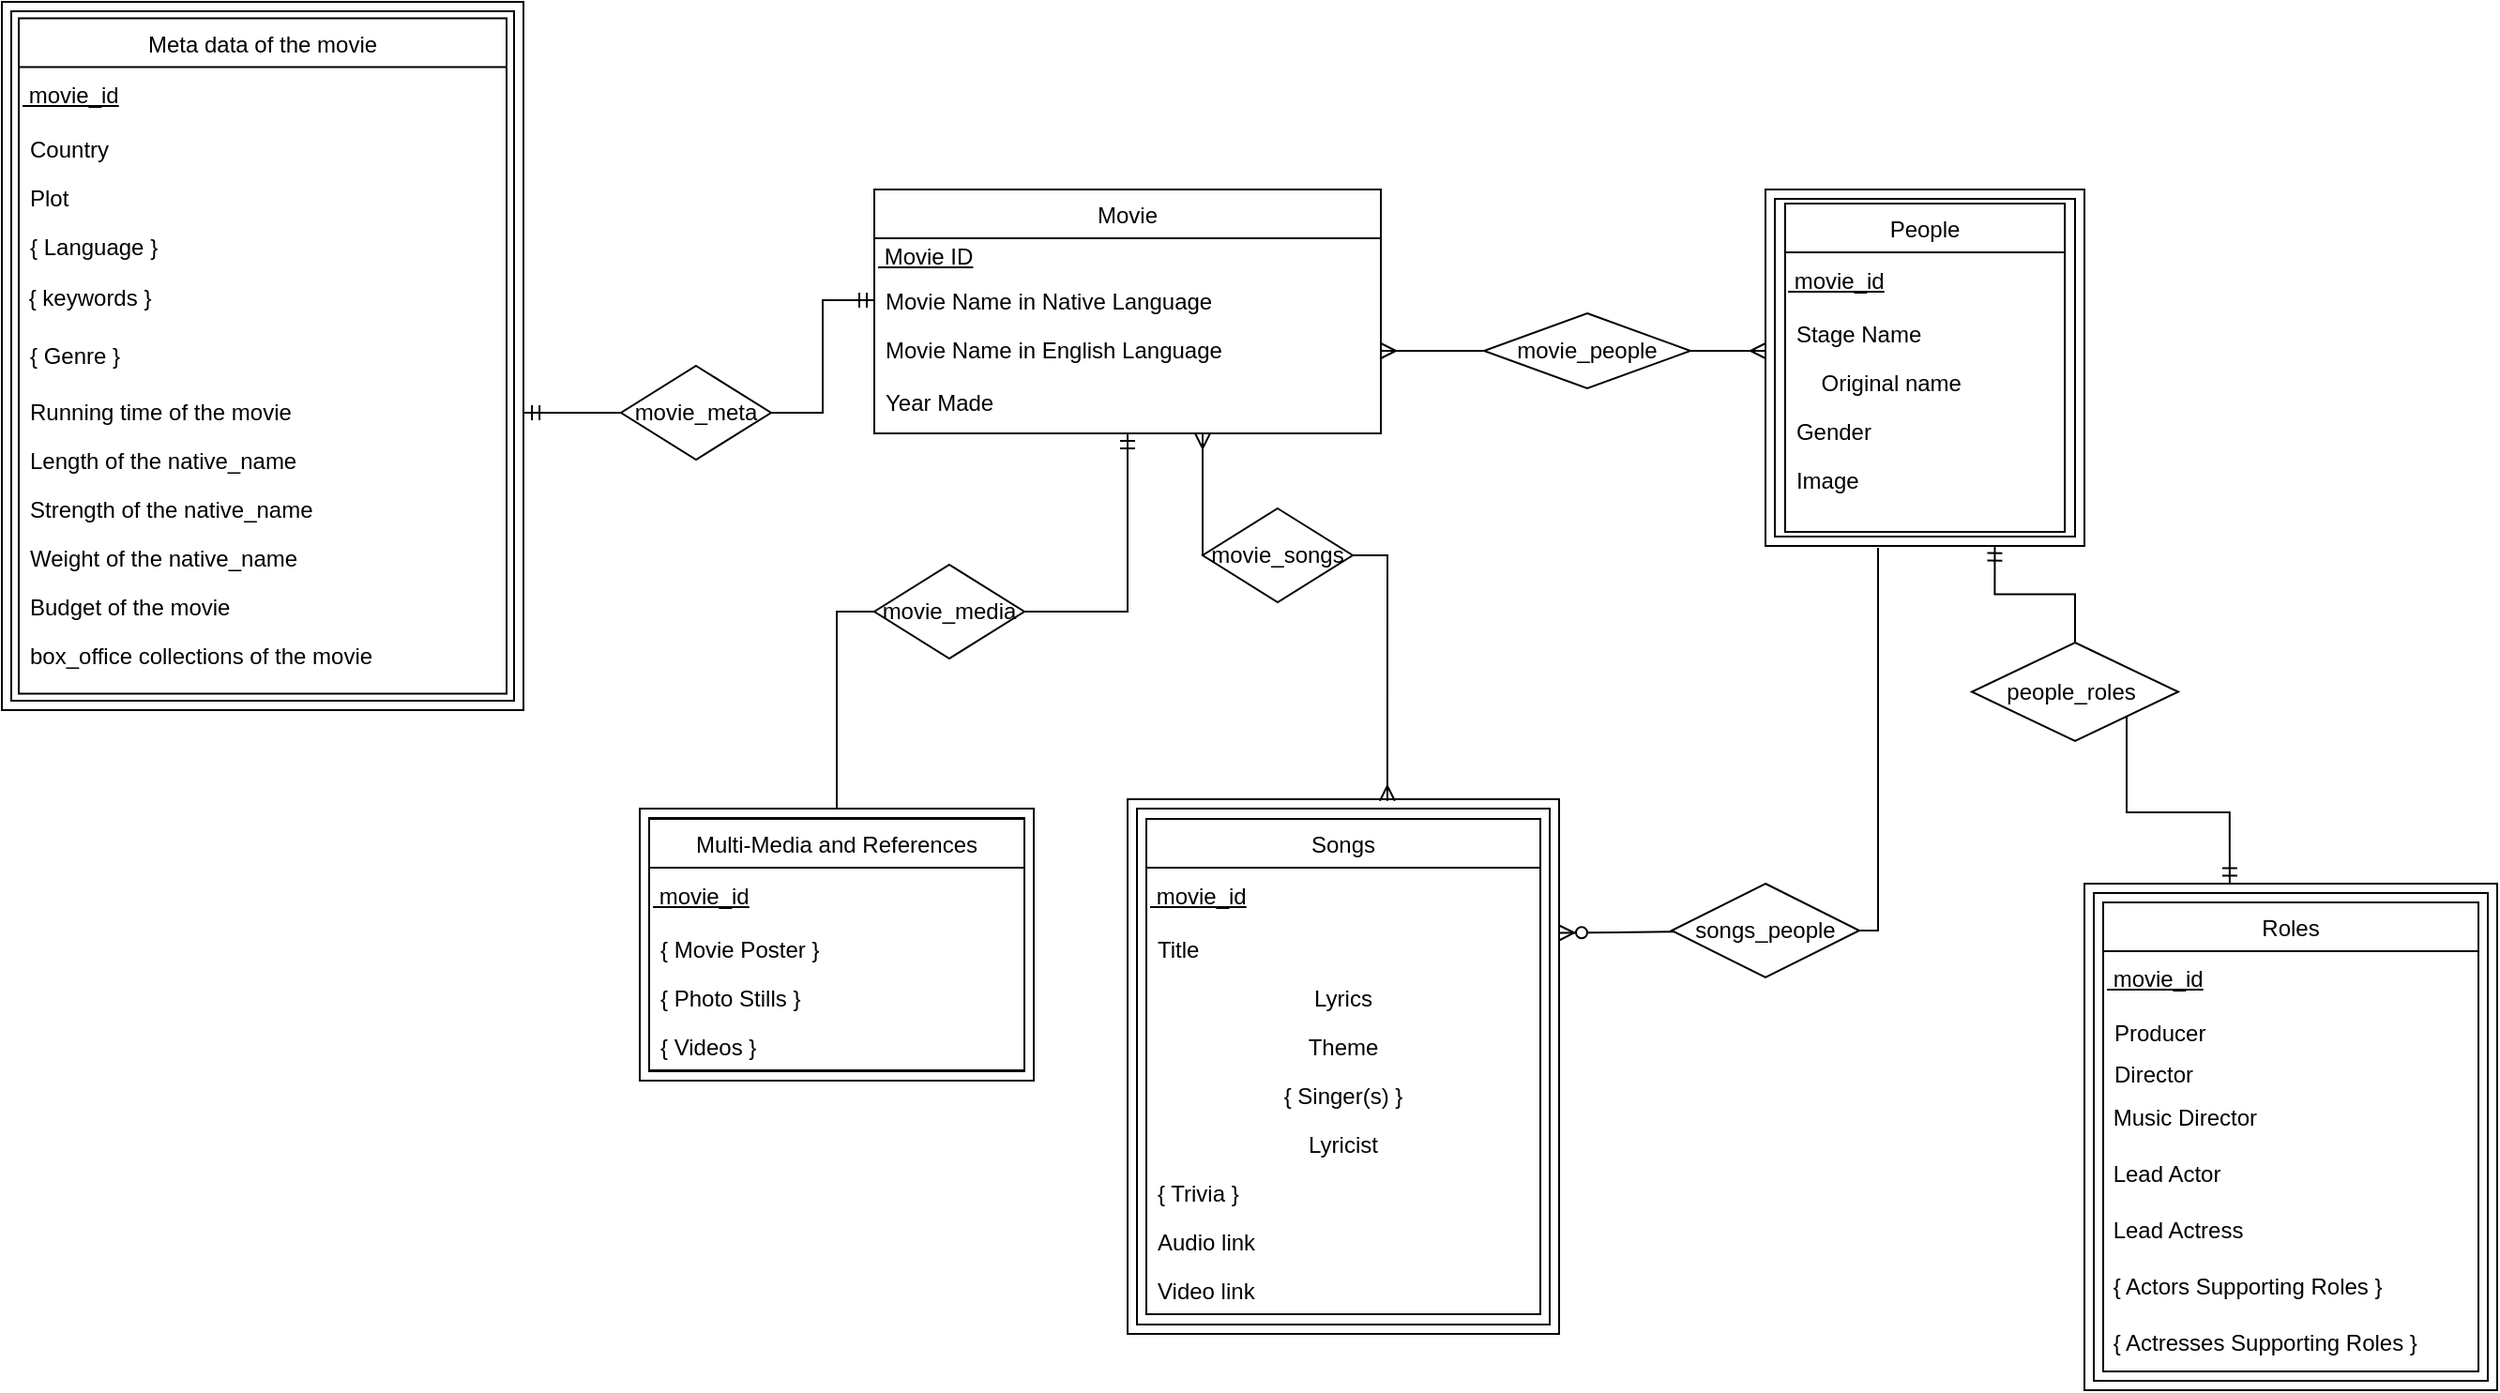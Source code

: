 <mxfile version="15.5.2" type="github">
  <diagram id="gH7Xq4BXge-VO0HLNQAn" name="Page-1">
    <mxGraphModel dx="2194" dy="2258" grid="1" gridSize="10" guides="1" tooltips="1" connect="1" arrows="1" fold="1" page="1" pageScale="1" pageWidth="827" pageHeight="1169" math="0" shadow="0">
      <root>
        <mxCell id="WIyWlLk6GJQsqaUBKTNV-0" />
        <mxCell id="WIyWlLk6GJQsqaUBKTNV-1" parent="WIyWlLk6GJQsqaUBKTNV-0" />
        <mxCell id="1egHC_9BppC4vHc0KnM8-18" value="" style="shape=ext;margin=3;double=1;whiteSpace=wrap;html=1;align=center;strokeColor=default;" parent="WIyWlLk6GJQsqaUBKTNV-1" vertex="1">
          <mxGeometry x="-190" y="-50" width="278" height="377.5" as="geometry" />
        </mxCell>
        <mxCell id="zkfFHV4jXpPFQw0GAbJ--0" value="Movie" style="swimlane;fontStyle=0;align=center;verticalAlign=top;childLayout=stackLayout;horizontal=1;startSize=26;horizontalStack=0;resizeParent=1;resizeLast=0;collapsible=1;marginBottom=0;rounded=0;shadow=0;strokeWidth=1;" parent="WIyWlLk6GJQsqaUBKTNV-1" vertex="1">
          <mxGeometry x="275" y="50" width="270" height="130" as="geometry">
            <mxRectangle x="230" y="140" width="160" height="26" as="alternateBounds" />
          </mxGeometry>
        </mxCell>
        <mxCell id="9_J77zJkFReDCm0pD4ge-1" value="&lt;u&gt;&amp;nbsp;Movie ID&lt;/u&gt;" style="text;html=1;align=left;verticalAlign=middle;resizable=0;points=[];autosize=1;strokeColor=none;fillColor=none;" parent="zkfFHV4jXpPFQw0GAbJ--0" vertex="1">
          <mxGeometry y="26" width="270" height="20" as="geometry" />
        </mxCell>
        <mxCell id="zkfFHV4jXpPFQw0GAbJ--1" value="Movie Name in Native Language" style="text;align=left;verticalAlign=top;spacingLeft=4;spacingRight=4;overflow=hidden;rotatable=0;points=[[0,0.5],[1,0.5]];portConstraint=eastwest;" parent="zkfFHV4jXpPFQw0GAbJ--0" vertex="1">
          <mxGeometry y="46" width="270" height="26" as="geometry" />
        </mxCell>
        <mxCell id="zkfFHV4jXpPFQw0GAbJ--2" value="Movie Name in English Language" style="text;align=left;verticalAlign=top;spacingLeft=4;spacingRight=4;overflow=hidden;rotatable=0;points=[[0,0.5],[1,0.5]];portConstraint=eastwest;rounded=0;shadow=0;html=0;" parent="zkfFHV4jXpPFQw0GAbJ--0" vertex="1">
          <mxGeometry y="72" width="270" height="28" as="geometry" />
        </mxCell>
        <mxCell id="zkfFHV4jXpPFQw0GAbJ--3" value="Year Made" style="text;align=left;verticalAlign=top;spacingLeft=4;spacingRight=4;overflow=hidden;rotatable=0;points=[[0,0.5],[1,0.5]];portConstraint=eastwest;rounded=0;shadow=0;html=0;" parent="zkfFHV4jXpPFQw0GAbJ--0" vertex="1">
          <mxGeometry y="100" width="270" height="26" as="geometry" />
        </mxCell>
        <mxCell id="zkfFHV4jXpPFQw0GAbJ--17" value="Meta data of the movie" style="swimlane;fontStyle=0;align=center;verticalAlign=top;childLayout=stackLayout;horizontal=1;startSize=26;horizontalStack=0;resizeParent=1;resizeLast=0;collapsible=1;marginBottom=0;rounded=0;shadow=0;strokeWidth=1;perimeterSpacing=3;" parent="WIyWlLk6GJQsqaUBKTNV-1" vertex="1">
          <mxGeometry x="-181" y="-41.25" width="260" height="360" as="geometry">
            <mxRectangle x="550" y="140" width="160" height="26" as="alternateBounds" />
          </mxGeometry>
        </mxCell>
        <mxCell id="1egHC_9BppC4vHc0KnM8-0" value="&lt;u&gt;&amp;nbsp;movie_id&lt;/u&gt;" style="text;html=1;strokeColor=none;fillColor=none;align=left;verticalAlign=middle;whiteSpace=wrap;rounded=0;" parent="zkfFHV4jXpPFQw0GAbJ--17" vertex="1">
          <mxGeometry y="26" width="260" height="30" as="geometry" />
        </mxCell>
        <mxCell id="zkfFHV4jXpPFQw0GAbJ--19" value="Country" style="text;align=left;verticalAlign=top;spacingLeft=4;spacingRight=4;overflow=hidden;rotatable=0;points=[[0,0.5],[1,0.5]];portConstraint=eastwest;rounded=0;shadow=0;html=0;" parent="zkfFHV4jXpPFQw0GAbJ--17" vertex="1">
          <mxGeometry y="56" width="260" height="26" as="geometry" />
        </mxCell>
        <mxCell id="zkfFHV4jXpPFQw0GAbJ--20" value="Plot" style="text;align=left;verticalAlign=top;spacingLeft=4;spacingRight=4;overflow=hidden;rotatable=0;points=[[0,0.5],[1,0.5]];portConstraint=eastwest;rounded=0;shadow=0;html=0;" parent="zkfFHV4jXpPFQw0GAbJ--17" vertex="1">
          <mxGeometry y="82" width="260" height="26" as="geometry" />
        </mxCell>
        <mxCell id="zkfFHV4jXpPFQw0GAbJ--18" value="{ Language }" style="text;align=left;verticalAlign=top;spacingLeft=4;spacingRight=4;overflow=hidden;rotatable=0;points=[[0,0.5],[1,0.5]];portConstraint=eastwest;" parent="zkfFHV4jXpPFQw0GAbJ--17" vertex="1">
          <mxGeometry y="108" width="260" height="24" as="geometry" />
        </mxCell>
        <mxCell id="j54C5g72h75EPI4u3S8y-2" value="&amp;nbsp;{ keywords }" style="text;html=1;strokeColor=none;fillColor=none;align=left;verticalAlign=middle;whiteSpace=wrap;rounded=0;" parent="zkfFHV4jXpPFQw0GAbJ--17" vertex="1">
          <mxGeometry y="132" width="260" height="34" as="geometry" />
        </mxCell>
        <mxCell id="zkfFHV4jXpPFQw0GAbJ--21" value="{ Genre }" style="text;align=left;verticalAlign=top;spacingLeft=4;spacingRight=4;overflow=hidden;rotatable=0;points=[[0,0.5],[1,0.5]];portConstraint=eastwest;rounded=0;shadow=0;html=0;" parent="zkfFHV4jXpPFQw0GAbJ--17" vertex="1">
          <mxGeometry y="166" width="260" height="30" as="geometry" />
        </mxCell>
        <mxCell id="zkfFHV4jXpPFQw0GAbJ--24" value="Running time of the movie" style="text;align=left;verticalAlign=top;spacingLeft=4;spacingRight=4;overflow=hidden;rotatable=0;points=[[0,0.5],[1,0.5]];portConstraint=eastwest;" parent="zkfFHV4jXpPFQw0GAbJ--17" vertex="1">
          <mxGeometry y="196" width="260" height="26" as="geometry" />
        </mxCell>
        <mxCell id="zkfFHV4jXpPFQw0GAbJ--25" value="Length of the native_name" style="text;align=left;verticalAlign=top;spacingLeft=4;spacingRight=4;overflow=hidden;rotatable=0;points=[[0,0.5],[1,0.5]];portConstraint=eastwest;" parent="zkfFHV4jXpPFQw0GAbJ--17" vertex="1">
          <mxGeometry y="222" width="260" height="26" as="geometry" />
        </mxCell>
        <mxCell id="CHPgiApptmzb3LHYU0zf-1" value="Strength of the native_name" style="text;align=left;verticalAlign=top;spacingLeft=4;spacingRight=4;overflow=hidden;rotatable=0;points=[[0,0.5],[1,0.5]];portConstraint=eastwest;" parent="zkfFHV4jXpPFQw0GAbJ--17" vertex="1">
          <mxGeometry y="248" width="260" height="26" as="geometry" />
        </mxCell>
        <mxCell id="CHPgiApptmzb3LHYU0zf-2" value="Weight of the native_name" style="text;align=left;verticalAlign=top;spacingLeft=4;spacingRight=4;overflow=hidden;rotatable=0;points=[[0,0.5],[1,0.5]];portConstraint=eastwest;" parent="zkfFHV4jXpPFQw0GAbJ--17" vertex="1">
          <mxGeometry y="274" width="260" height="26" as="geometry" />
        </mxCell>
        <mxCell id="CHPgiApptmzb3LHYU0zf-3" value="Budget of the movie" style="text;align=left;verticalAlign=top;spacingLeft=4;spacingRight=4;overflow=hidden;rotatable=0;points=[[0,0.5],[1,0.5]];portConstraint=eastwest;" parent="zkfFHV4jXpPFQw0GAbJ--17" vertex="1">
          <mxGeometry y="300" width="260" height="26" as="geometry" />
        </mxCell>
        <mxCell id="CHPgiApptmzb3LHYU0zf-5" value="box_office collections of the movie" style="text;align=left;verticalAlign=top;spacingLeft=4;spacingRight=4;overflow=hidden;rotatable=0;points=[[0,0.5],[1,0.5]];portConstraint=eastwest;" parent="zkfFHV4jXpPFQw0GAbJ--17" vertex="1">
          <mxGeometry y="326" width="260" height="22" as="geometry" />
        </mxCell>
        <mxCell id="9_J77zJkFReDCm0pD4ge-2" value="" style="edgeStyle=orthogonalEdgeStyle;fontSize=12;html=1;endArrow=ERmany;startArrow=none;rounded=0;entryX=1;entryY=0.5;entryDx=0;entryDy=0;exitX=0;exitY=0.5;exitDx=0;exitDy=0;" parent="WIyWlLk6GJQsqaUBKTNV-1" source="UAzdhryat9hvbhrExHoe-7" target="zkfFHV4jXpPFQw0GAbJ--2" edge="1">
          <mxGeometry width="100" height="100" relative="1" as="geometry">
            <mxPoint x="360" y="280" as="sourcePoint" />
            <mxPoint x="460" y="180" as="targetPoint" />
          </mxGeometry>
        </mxCell>
        <mxCell id="9_J77zJkFReDCm0pD4ge-10" value="" style="edgeStyle=orthogonalEdgeStyle;fontSize=12;html=1;endArrow=ERmandOne;startArrow=none;rounded=0;entryX=0;entryY=0.5;entryDx=0;entryDy=0;exitX=1;exitY=0.5;exitDx=0;exitDy=0;" parent="WIyWlLk6GJQsqaUBKTNV-1" source="UAzdhryat9hvbhrExHoe-1" target="zkfFHV4jXpPFQw0GAbJ--1" edge="1">
          <mxGeometry width="100" height="100" relative="1" as="geometry">
            <mxPoint x="180" y="208" as="sourcePoint" />
            <mxPoint x="280" y="108" as="targetPoint" />
          </mxGeometry>
        </mxCell>
        <mxCell id="9_J77zJkFReDCm0pD4ge-11" value="" style="edgeStyle=orthogonalEdgeStyle;fontSize=12;html=1;endArrow=ERmandOne;startArrow=none;rounded=0;exitX=1;exitY=0.5;exitDx=0;exitDy=0;" parent="WIyWlLk6GJQsqaUBKTNV-1" source="UAzdhryat9hvbhrExHoe-3" target="zkfFHV4jXpPFQw0GAbJ--0" edge="1">
          <mxGeometry width="100" height="100" relative="1" as="geometry">
            <mxPoint x="230" y="320" as="sourcePoint" />
            <mxPoint x="330" y="220" as="targetPoint" />
          </mxGeometry>
        </mxCell>
        <mxCell id="9_J77zJkFReDCm0pD4ge-12" value="" style="fontSize=12;html=1;endArrow=ERzeroToMany;endFill=1;rounded=0;entryX=1;entryY=0.25;entryDx=0;entryDy=0;strokeColor=default;startArrow=none;" parent="WIyWlLk6GJQsqaUBKTNV-1" source="UAzdhryat9hvbhrExHoe-9" target="1egHC_9BppC4vHc0KnM8-21" edge="1">
          <mxGeometry width="100" height="100" relative="1" as="geometry">
            <mxPoint x="770" y="223" as="sourcePoint" />
            <mxPoint x="730" y="290" as="targetPoint" />
            <Array as="points">
              <mxPoint x="670" y="446" />
            </Array>
          </mxGeometry>
        </mxCell>
        <mxCell id="1egHC_9BppC4vHc0KnM8-19" value="" style="shape=ext;margin=3;double=1;whiteSpace=wrap;html=1;align=center;strokeColor=default;" parent="WIyWlLk6GJQsqaUBKTNV-1" vertex="1">
          <mxGeometry x="150" y="380" width="210" height="145" as="geometry" />
        </mxCell>
        <mxCell id="zkfFHV4jXpPFQw0GAbJ--6" value="Multi-Media and References" style="swimlane;fontStyle=0;align=center;verticalAlign=top;childLayout=stackLayout;horizontal=1;startSize=26;horizontalStack=0;resizeParent=1;resizeLast=0;collapsible=1;marginBottom=0;rounded=0;shadow=0;strokeWidth=1;" parent="WIyWlLk6GJQsqaUBKTNV-1" vertex="1">
          <mxGeometry x="155" y="385.5" width="200" height="134" as="geometry">
            <mxRectangle x="130" y="380" width="160" height="26" as="alternateBounds" />
          </mxGeometry>
        </mxCell>
        <mxCell id="1egHC_9BppC4vHc0KnM8-1" value="&lt;u&gt;&amp;nbsp;movie_id&lt;/u&gt;" style="text;html=1;strokeColor=none;fillColor=none;align=left;verticalAlign=middle;whiteSpace=wrap;rounded=0;" parent="zkfFHV4jXpPFQw0GAbJ--6" vertex="1">
          <mxGeometry y="26" width="200" height="30" as="geometry" />
        </mxCell>
        <mxCell id="zkfFHV4jXpPFQw0GAbJ--7" value="{ Movie Poster }" style="text;align=left;verticalAlign=top;spacingLeft=4;spacingRight=4;overflow=hidden;rotatable=0;points=[[0,0.5],[1,0.5]];portConstraint=eastwest;" parent="zkfFHV4jXpPFQw0GAbJ--6" vertex="1">
          <mxGeometry y="56" width="200" height="26" as="geometry" />
        </mxCell>
        <mxCell id="zkfFHV4jXpPFQw0GAbJ--8" value="{ Photo Stills }" style="text;align=left;verticalAlign=top;spacingLeft=4;spacingRight=4;overflow=hidden;rotatable=0;points=[[0,0.5],[1,0.5]];portConstraint=eastwest;rounded=0;shadow=0;html=0;" parent="zkfFHV4jXpPFQw0GAbJ--6" vertex="1">
          <mxGeometry y="82" width="200" height="26" as="geometry" />
        </mxCell>
        <mxCell id="zkfFHV4jXpPFQw0GAbJ--10" value="{ Videos }" style="text;align=left;verticalAlign=top;spacingLeft=4;spacingRight=4;overflow=hidden;rotatable=0;points=[[0,0.5],[1,0.5]];portConstraint=eastwest;fontStyle=0" parent="zkfFHV4jXpPFQw0GAbJ--6" vertex="1">
          <mxGeometry y="108" width="200" height="26" as="geometry" />
        </mxCell>
        <mxCell id="1egHC_9BppC4vHc0KnM8-21" value="" style="shape=ext;margin=3;double=1;whiteSpace=wrap;html=1;align=center;strokeColor=default;" parent="WIyWlLk6GJQsqaUBKTNV-1" vertex="1">
          <mxGeometry x="410" y="375" width="230" height="285" as="geometry" />
        </mxCell>
        <mxCell id="CHPgiApptmzb3LHYU0zf-16" value="Songs" style="swimlane;fontStyle=0;align=center;verticalAlign=top;childLayout=stackLayout;horizontal=1;startSize=26;horizontalStack=0;resizeParent=1;resizeLast=0;collapsible=1;marginBottom=0;rounded=0;shadow=0;strokeWidth=1;" parent="WIyWlLk6GJQsqaUBKTNV-1" vertex="1">
          <mxGeometry x="420" y="385.5" width="210" height="264" as="geometry">
            <mxRectangle x="130" y="380" width="160" height="26" as="alternateBounds" />
          </mxGeometry>
        </mxCell>
        <mxCell id="1egHC_9BppC4vHc0KnM8-2" value="&lt;u&gt;&amp;nbsp;movie_id&lt;/u&gt;" style="text;html=1;strokeColor=none;fillColor=none;align=left;verticalAlign=middle;whiteSpace=wrap;rounded=0;" parent="CHPgiApptmzb3LHYU0zf-16" vertex="1">
          <mxGeometry y="26" width="210" height="30" as="geometry" />
        </mxCell>
        <mxCell id="CHPgiApptmzb3LHYU0zf-17" value="Title" style="text;align=left;verticalAlign=top;spacingLeft=4;spacingRight=4;overflow=hidden;rotatable=0;points=[[0,0.5],[1,0.5]];portConstraint=eastwest;" parent="CHPgiApptmzb3LHYU0zf-16" vertex="1">
          <mxGeometry y="56" width="210" height="26" as="geometry" />
        </mxCell>
        <mxCell id="CHPgiApptmzb3LHYU0zf-18" value="Lyrics" style="text;align=center;verticalAlign=top;spacingLeft=4;spacingRight=4;overflow=hidden;rotatable=0;points=[[0,0.5],[1,0.5]];portConstraint=eastwest;rounded=0;shadow=0;html=0;" parent="CHPgiApptmzb3LHYU0zf-16" vertex="1">
          <mxGeometry y="82" width="210" height="26" as="geometry" />
        </mxCell>
        <mxCell id="CHPgiApptmzb3LHYU0zf-19" value="Theme" style="text;align=center;verticalAlign=top;spacingLeft=4;spacingRight=4;overflow=hidden;rotatable=0;points=[[0,0.5],[1,0.5]];portConstraint=eastwest;fontStyle=0" parent="CHPgiApptmzb3LHYU0zf-16" vertex="1">
          <mxGeometry y="108" width="210" height="26" as="geometry" />
        </mxCell>
        <mxCell id="CHPgiApptmzb3LHYU0zf-21" value="{ Singer(s) }" style="text;align=center;verticalAlign=top;spacingLeft=4;spacingRight=4;overflow=hidden;rotatable=0;points=[[0,0.5],[1,0.5]];portConstraint=eastwest;" parent="CHPgiApptmzb3LHYU0zf-16" vertex="1">
          <mxGeometry y="134" width="210" height="26" as="geometry" />
        </mxCell>
        <mxCell id="CHPgiApptmzb3LHYU0zf-22" value="Lyricist" style="text;align=center;verticalAlign=top;spacingLeft=4;spacingRight=4;overflow=hidden;rotatable=0;points=[[0,0.5],[1,0.5]];portConstraint=eastwest;" parent="CHPgiApptmzb3LHYU0zf-16" vertex="1">
          <mxGeometry y="160" width="210" height="26" as="geometry" />
        </mxCell>
        <mxCell id="CHPgiApptmzb3LHYU0zf-20" value="{ Trivia }" style="text;align=left;verticalAlign=top;spacingLeft=4;spacingRight=4;overflow=hidden;rotatable=0;points=[[0,0.5],[1,0.5]];portConstraint=eastwest;" parent="CHPgiApptmzb3LHYU0zf-16" vertex="1">
          <mxGeometry y="186" width="210" height="26" as="geometry" />
        </mxCell>
        <mxCell id="CHPgiApptmzb3LHYU0zf-23" value="Audio link" style="text;align=left;verticalAlign=top;spacingLeft=4;spacingRight=4;overflow=hidden;rotatable=0;points=[[0,0.5],[1,0.5]];portConstraint=eastwest;" parent="CHPgiApptmzb3LHYU0zf-16" vertex="1">
          <mxGeometry y="212" width="210" height="26" as="geometry" />
        </mxCell>
        <mxCell id="CHPgiApptmzb3LHYU0zf-24" value="Video link" style="text;align=left;verticalAlign=top;spacingLeft=4;spacingRight=4;overflow=hidden;rotatable=0;points=[[0,0.5],[1,0.5]];portConstraint=eastwest;" parent="CHPgiApptmzb3LHYU0zf-16" vertex="1">
          <mxGeometry y="238" width="210" height="26" as="geometry" />
        </mxCell>
        <mxCell id="1egHC_9BppC4vHc0KnM8-25" value="" style="shape=ext;margin=3;double=1;whiteSpace=wrap;html=1;align=center;strokeColor=default;" parent="WIyWlLk6GJQsqaUBKTNV-1" vertex="1">
          <mxGeometry x="750" y="50" width="170" height="190" as="geometry" />
        </mxCell>
        <mxCell id="zkfFHV4jXpPFQw0GAbJ--13" value="People" style="swimlane;fontStyle=0;align=center;verticalAlign=top;childLayout=stackLayout;horizontal=1;startSize=26;horizontalStack=0;resizeParent=1;resizeLast=0;collapsible=1;marginBottom=0;rounded=0;shadow=0;strokeWidth=1;" parent="WIyWlLk6GJQsqaUBKTNV-1" vertex="1">
          <mxGeometry x="760.44" y="57.5" width="149.12" height="175" as="geometry">
            <mxRectangle x="340" y="380" width="170" height="26" as="alternateBounds" />
          </mxGeometry>
        </mxCell>
        <mxCell id="1egHC_9BppC4vHc0KnM8-3" value="&lt;u&gt;&amp;nbsp;movie_id&lt;/u&gt;" style="text;html=1;strokeColor=none;fillColor=none;align=left;verticalAlign=middle;whiteSpace=wrap;rounded=0;" parent="zkfFHV4jXpPFQw0GAbJ--13" vertex="1">
          <mxGeometry y="26" width="149.12" height="30" as="geometry" />
        </mxCell>
        <mxCell id="CHPgiApptmzb3LHYU0zf-10" value="Stage Name" style="text;align=left;verticalAlign=top;spacingLeft=4;spacingRight=4;overflow=hidden;rotatable=0;points=[[0,0.5],[1,0.5]];portConstraint=eastwest;" parent="zkfFHV4jXpPFQw0GAbJ--13" vertex="1">
          <mxGeometry y="56" width="149.12" height="26" as="geometry" />
        </mxCell>
        <mxCell id="CHPgiApptmzb3LHYU0zf-8" value="    Original name" style="text;align=left;verticalAlign=top;spacingLeft=4;spacingRight=4;overflow=hidden;rotatable=0;points=[[0,0.5],[1,0.5]];portConstraint=eastwest;" parent="zkfFHV4jXpPFQw0GAbJ--13" vertex="1">
          <mxGeometry y="82" width="149.12" height="26" as="geometry" />
        </mxCell>
        <mxCell id="CHPgiApptmzb3LHYU0zf-9" value=" Gender " style="text;align=left;verticalAlign=top;spacingLeft=4;spacingRight=4;overflow=hidden;rotatable=0;points=[[0,0.5],[1,0.5]];portConstraint=eastwest;" parent="zkfFHV4jXpPFQw0GAbJ--13" vertex="1">
          <mxGeometry y="108" width="149.12" height="26" as="geometry" />
        </mxCell>
        <mxCell id="CHPgiApptmzb3LHYU0zf-11" value=" Image" style="text;align=left;verticalAlign=top;spacingLeft=4;spacingRight=4;overflow=hidden;rotatable=0;points=[[0,0.5],[1,0.5]];portConstraint=eastwest;" parent="zkfFHV4jXpPFQw0GAbJ--13" vertex="1">
          <mxGeometry y="134" width="149.12" height="26" as="geometry" />
        </mxCell>
        <mxCell id="UAzdhryat9hvbhrExHoe-1" value="movie_meta" style="rhombus;whiteSpace=wrap;html=1;" parent="WIyWlLk6GJQsqaUBKTNV-1" vertex="1">
          <mxGeometry x="140" y="144" width="80" height="50" as="geometry" />
        </mxCell>
        <mxCell id="UAzdhryat9hvbhrExHoe-2" value="" style="fontSize=12;html=1;endArrow=none;startArrow=ERmandOne;rounded=0;entryX=0;entryY=0.5;entryDx=0;entryDy=0;exitX=1.002;exitY=0.58;exitDx=0;exitDy=0;exitPerimeter=0;" parent="WIyWlLk6GJQsqaUBKTNV-1" source="1egHC_9BppC4vHc0KnM8-18" target="UAzdhryat9hvbhrExHoe-1" edge="1">
          <mxGeometry width="100" height="100" relative="1" as="geometry">
            <mxPoint x="82" y="227" as="sourcePoint" />
            <mxPoint x="300" y="109" as="targetPoint" />
          </mxGeometry>
        </mxCell>
        <mxCell id="UAzdhryat9hvbhrExHoe-3" value="movie_media" style="rhombus;whiteSpace=wrap;html=1;" parent="WIyWlLk6GJQsqaUBKTNV-1" vertex="1">
          <mxGeometry x="275" y="250" width="80" height="50" as="geometry" />
        </mxCell>
        <mxCell id="UAzdhryat9hvbhrExHoe-4" value="" style="edgeStyle=orthogonalEdgeStyle;fontSize=12;html=1;endArrow=none;startArrow=none;entryX=0;entryY=0.5;entryDx=0;entryDy=0;exitX=0.5;exitY=0;exitDx=0;exitDy=0;jumpStyle=sharp;rounded=0;" parent="WIyWlLk6GJQsqaUBKTNV-1" source="1egHC_9BppC4vHc0KnM8-19" target="UAzdhryat9hvbhrExHoe-3" edge="1">
          <mxGeometry width="100" height="100" relative="1" as="geometry">
            <mxPoint x="225" y="344.5" as="sourcePoint" />
            <mxPoint x="300" y="163" as="targetPoint" />
          </mxGeometry>
        </mxCell>
        <mxCell id="UAzdhryat9hvbhrExHoe-6" value="movie_songs" style="rhombus;whiteSpace=wrap;html=1;" parent="WIyWlLk6GJQsqaUBKTNV-1" vertex="1">
          <mxGeometry x="450" y="220" width="80" height="50" as="geometry" />
        </mxCell>
        <mxCell id="UAzdhryat9hvbhrExHoe-7" value="movie_people" style="rhombus;whiteSpace=wrap;html=1;" parent="WIyWlLk6GJQsqaUBKTNV-1" vertex="1">
          <mxGeometry x="600" y="116" width="110" height="40" as="geometry" />
        </mxCell>
        <mxCell id="UAzdhryat9hvbhrExHoe-8" value="" style="fontSize=12;html=1;endArrow=none;startArrow=ERmany;rounded=0;entryX=1;entryY=0.5;entryDx=0;entryDy=0;" parent="WIyWlLk6GJQsqaUBKTNV-1" target="UAzdhryat9hvbhrExHoe-7" edge="1">
          <mxGeometry width="100" height="100" relative="1" as="geometry">
            <mxPoint x="750" y="136" as="sourcePoint" />
            <mxPoint x="530" y="136" as="targetPoint" />
          </mxGeometry>
        </mxCell>
        <mxCell id="UAzdhryat9hvbhrExHoe-9" value="songs_people" style="rhombus;whiteSpace=wrap;html=1;" parent="WIyWlLk6GJQsqaUBKTNV-1" vertex="1">
          <mxGeometry x="700" y="420" width="100" height="50" as="geometry" />
        </mxCell>
        <mxCell id="UAzdhryat9hvbhrExHoe-10" value="" style="edgeStyle=orthogonalEdgeStyle;fontSize=12;html=1;endArrow=none;endFill=1;rounded=0;entryX=1;entryY=0.5;entryDx=0;entryDy=0;strokeColor=default;" parent="WIyWlLk6GJQsqaUBKTNV-1" target="UAzdhryat9hvbhrExHoe-9" edge="1">
          <mxGeometry width="100" height="100" relative="1" as="geometry">
            <mxPoint x="810" y="241" as="sourcePoint" />
            <mxPoint x="560" y="443.5" as="targetPoint" />
            <Array as="points">
              <mxPoint x="810" y="241" />
              <mxPoint x="810" y="445" />
            </Array>
          </mxGeometry>
        </mxCell>
        <mxCell id="1egHC_9BppC4vHc0KnM8-4" value="" style="shape=ext;margin=3;double=1;whiteSpace=wrap;html=1;align=center;strokeColor=default;" parent="WIyWlLk6GJQsqaUBKTNV-1" vertex="1">
          <mxGeometry x="920" y="420" width="220" height="270" as="geometry" />
        </mxCell>
        <mxCell id="1egHC_9BppC4vHc0KnM8-5" value="Roles" style="swimlane;fontStyle=0;childLayout=stackLayout;horizontal=1;startSize=26;fillColor=none;horizontalStack=0;resizeParent=1;resizeParentMax=0;resizeLast=0;collapsible=1;marginBottom=0;strokeColor=default;align=center;" parent="WIyWlLk6GJQsqaUBKTNV-1" vertex="1">
          <mxGeometry x="930" y="430" width="200" height="250" as="geometry" />
        </mxCell>
        <mxCell id="1egHC_9BppC4vHc0KnM8-14" value="&lt;u&gt;&amp;nbsp;movie_id&lt;/u&gt;" style="text;html=1;strokeColor=none;fillColor=none;align=left;verticalAlign=middle;whiteSpace=wrap;rounded=0;" parent="1egHC_9BppC4vHc0KnM8-5" vertex="1">
          <mxGeometry y="26" width="200" height="30" as="geometry" />
        </mxCell>
        <mxCell id="1egHC_9BppC4vHc0KnM8-7" value="Producer" style="text;strokeColor=none;fillColor=none;align=left;verticalAlign=top;spacingLeft=4;spacingRight=4;overflow=hidden;rotatable=0;points=[[0,0.5],[1,0.5]];portConstraint=eastwest;" parent="1egHC_9BppC4vHc0KnM8-5" vertex="1">
          <mxGeometry y="56" width="200" height="22" as="geometry" />
        </mxCell>
        <mxCell id="1egHC_9BppC4vHc0KnM8-6" value="Director" style="text;strokeColor=none;fillColor=none;align=left;verticalAlign=top;spacingLeft=4;spacingRight=4;overflow=hidden;rotatable=0;points=[[0,0.5],[1,0.5]];portConstraint=eastwest;" parent="1egHC_9BppC4vHc0KnM8-5" vertex="1">
          <mxGeometry y="78" width="200" height="22" as="geometry" />
        </mxCell>
        <mxCell id="1egHC_9BppC4vHc0KnM8-10" value="&amp;nbsp;Music Director" style="text;html=1;strokeColor=none;fillColor=none;align=left;verticalAlign=middle;whiteSpace=wrap;rounded=0;" parent="1egHC_9BppC4vHc0KnM8-5" vertex="1">
          <mxGeometry y="100" width="200" height="30" as="geometry" />
        </mxCell>
        <mxCell id="1egHC_9BppC4vHc0KnM8-12" value="&amp;nbsp;Lead Actor" style="text;html=1;strokeColor=none;fillColor=none;align=left;verticalAlign=middle;whiteSpace=wrap;rounded=0;" parent="1egHC_9BppC4vHc0KnM8-5" vertex="1">
          <mxGeometry y="130" width="200" height="30" as="geometry" />
        </mxCell>
        <mxCell id="1egHC_9BppC4vHc0KnM8-13" value="&amp;nbsp;Lead Actress" style="text;html=1;strokeColor=none;fillColor=none;align=left;verticalAlign=middle;whiteSpace=wrap;rounded=0;" parent="1egHC_9BppC4vHc0KnM8-5" vertex="1">
          <mxGeometry y="160" width="200" height="30" as="geometry" />
        </mxCell>
        <mxCell id="1egHC_9BppC4vHc0KnM8-11" value="&amp;nbsp;{ Actors Supporting Roles }&amp;nbsp;" style="text;html=1;strokeColor=none;fillColor=none;align=left;verticalAlign=middle;whiteSpace=wrap;rounded=0;" parent="1egHC_9BppC4vHc0KnM8-5" vertex="1">
          <mxGeometry y="190" width="200" height="30" as="geometry" />
        </mxCell>
        <mxCell id="1egHC_9BppC4vHc0KnM8-9" value="&amp;nbsp;{ Actresses Supporting Roles }" style="text;html=1;strokeColor=none;fillColor=none;align=left;verticalAlign=middle;whiteSpace=wrap;rounded=0;" parent="1egHC_9BppC4vHc0KnM8-5" vertex="1">
          <mxGeometry y="220" width="200" height="30" as="geometry" />
        </mxCell>
        <mxCell id="1egHC_9BppC4vHc0KnM8-15" value="" style="edgeStyle=orthogonalEdgeStyle;fontSize=12;html=1;endArrow=ERmandOne;startArrow=none;rounded=0;entryX=0.719;entryY=0.999;entryDx=0;entryDy=0;exitX=0.5;exitY=0;exitDx=0;exitDy=0;entryPerimeter=0;" parent="WIyWlLk6GJQsqaUBKTNV-1" source="-i1EXm6QAOlMGYuIlPeQ-0" target="1egHC_9BppC4vHc0KnM8-25" edge="1">
          <mxGeometry width="100" height="100" relative="1" as="geometry">
            <mxPoint x="790" y="370" as="sourcePoint" />
            <mxPoint x="890" y="270" as="targetPoint" />
          </mxGeometry>
        </mxCell>
        <mxCell id="-i1EXm6QAOlMGYuIlPeQ-0" value="&amp;nbsp; &amp;nbsp; &amp;nbsp;people_roles" style="rhombus;whiteSpace=wrap;html=1;align=left;" parent="WIyWlLk6GJQsqaUBKTNV-1" vertex="1">
          <mxGeometry x="860" y="291.5" width="110" height="52.5" as="geometry" />
        </mxCell>
        <mxCell id="-i1EXm6QAOlMGYuIlPeQ-1" value="" style="edgeStyle=orthogonalEdgeStyle;fontSize=12;html=1;endArrow=none;startArrow=ERmandOne;rounded=0;entryX=1;entryY=1;entryDx=0;entryDy=0;exitX=0.352;exitY=-0.001;exitDx=0;exitDy=0;exitPerimeter=0;" parent="WIyWlLk6GJQsqaUBKTNV-1" source="1egHC_9BppC4vHc0KnM8-4" target="-i1EXm6QAOlMGYuIlPeQ-0" edge="1">
          <mxGeometry width="100" height="100" relative="1" as="geometry">
            <mxPoint x="959.948" y="418.888" as="sourcePoint" />
            <mxPoint x="890.843" y="236.58" as="targetPoint" />
          </mxGeometry>
        </mxCell>
        <mxCell id="755of6ZbXYEoTX_eKM5f-1" value="" style="edgeStyle=orthogonalEdgeStyle;fontSize=12;html=1;endArrow=ERmany;rounded=0;exitX=1;exitY=0.5;exitDx=0;exitDy=0;entryX=0.602;entryY=0.003;entryDx=0;entryDy=0;entryPerimeter=0;" edge="1" parent="WIyWlLk6GJQsqaUBKTNV-1" source="UAzdhryat9hvbhrExHoe-6" target="1egHC_9BppC4vHc0KnM8-21">
          <mxGeometry width="100" height="100" relative="1" as="geometry">
            <mxPoint x="545" y="344" as="sourcePoint" />
            <mxPoint x="540" y="360" as="targetPoint" />
          </mxGeometry>
        </mxCell>
        <mxCell id="755of6ZbXYEoTX_eKM5f-2" value="" style="fontSize=12;html=1;endArrow=ERmany;rounded=0;exitX=0;exitY=0.5;exitDx=0;exitDy=0;" edge="1" parent="WIyWlLk6GJQsqaUBKTNV-1" source="UAzdhryat9hvbhrExHoe-6">
          <mxGeometry width="100" height="100" relative="1" as="geometry">
            <mxPoint x="490" y="240" as="sourcePoint" />
            <mxPoint x="450" y="180" as="targetPoint" />
          </mxGeometry>
        </mxCell>
      </root>
    </mxGraphModel>
  </diagram>
</mxfile>
